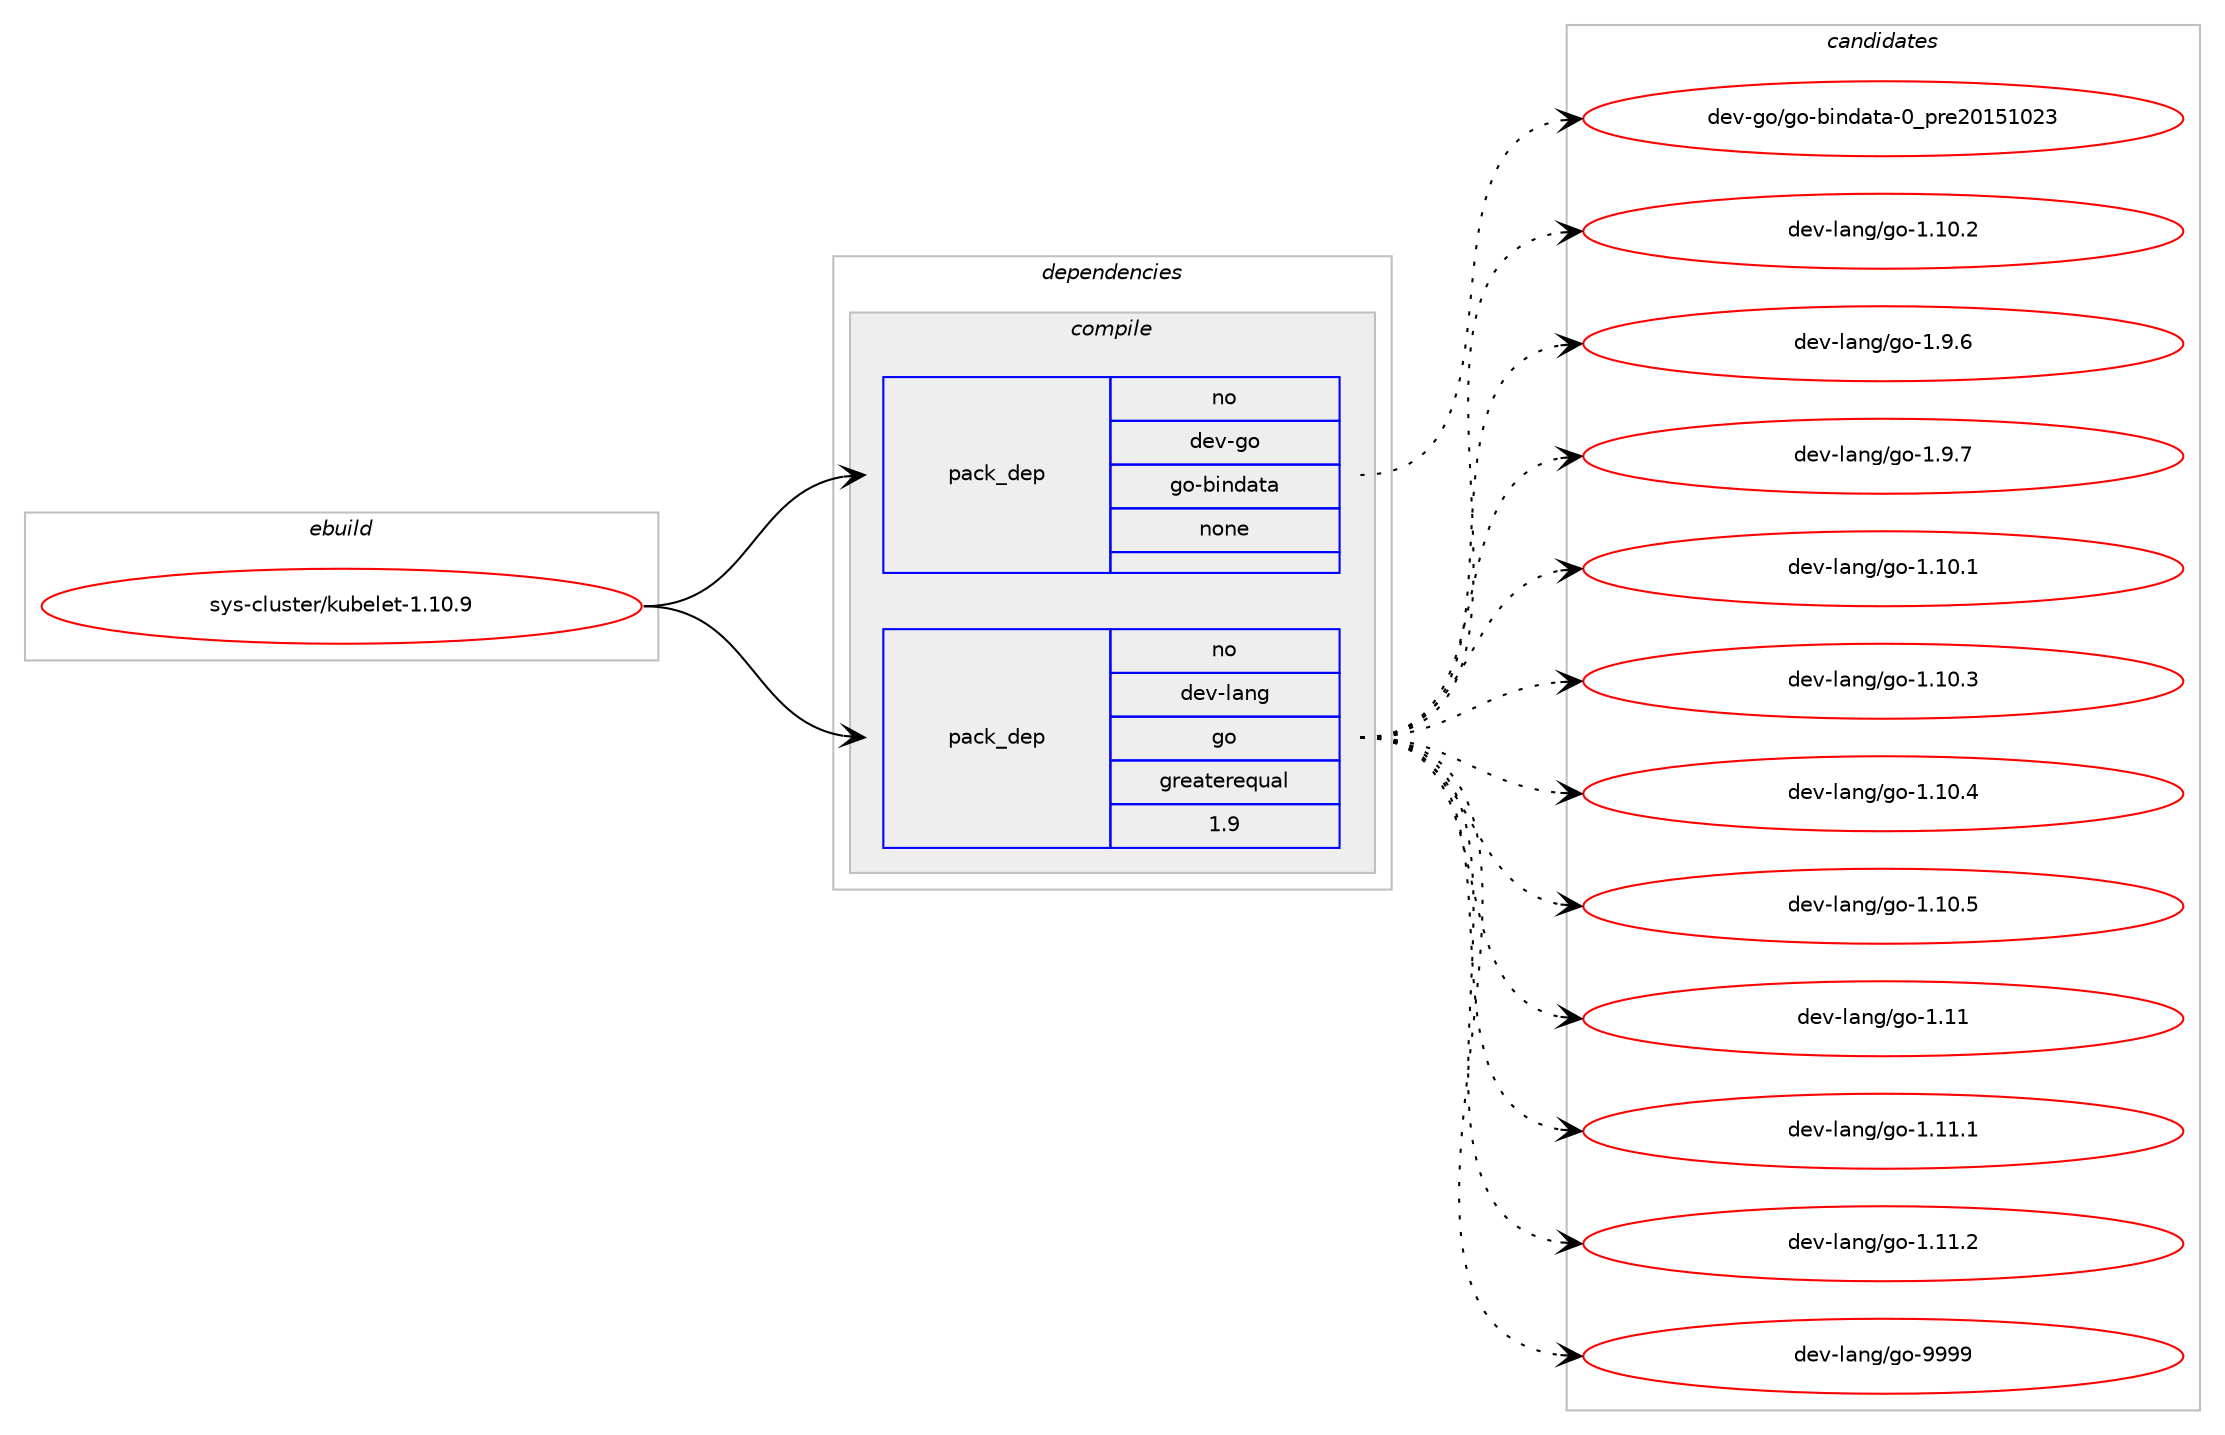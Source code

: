 digraph prolog {

# *************
# Graph options
# *************

newrank=true;
concentrate=true;
compound=true;
graph [rankdir=LR,fontname=Helvetica,fontsize=10,ranksep=1.5];#, ranksep=2.5, nodesep=0.2];
edge  [arrowhead=vee];
node  [fontname=Helvetica,fontsize=10];

# **********
# The ebuild
# **********

subgraph cluster_leftcol {
color=gray;
rank=same;
label=<<i>ebuild</i>>;
id [label="sys-cluster/kubelet-1.10.9", color=red, width=4, href="../sys-cluster/kubelet-1.10.9.svg"];
}

# ****************
# The dependencies
# ****************

subgraph cluster_midcol {
color=gray;
label=<<i>dependencies</i>>;
subgraph cluster_compile {
fillcolor="#eeeeee";
style=filled;
label=<<i>compile</i>>;
subgraph pack5458 {
dependency6784 [label=<<TABLE BORDER="0" CELLBORDER="1" CELLSPACING="0" CELLPADDING="4" WIDTH="220"><TR><TD ROWSPAN="6" CELLPADDING="30">pack_dep</TD></TR><TR><TD WIDTH="110">no</TD></TR><TR><TD>dev-go</TD></TR><TR><TD>go-bindata</TD></TR><TR><TD>none</TD></TR><TR><TD></TD></TR></TABLE>>, shape=none, color=blue];
}
id:e -> dependency6784:w [weight=20,style="solid",arrowhead="vee"];
subgraph pack5459 {
dependency6785 [label=<<TABLE BORDER="0" CELLBORDER="1" CELLSPACING="0" CELLPADDING="4" WIDTH="220"><TR><TD ROWSPAN="6" CELLPADDING="30">pack_dep</TD></TR><TR><TD WIDTH="110">no</TD></TR><TR><TD>dev-lang</TD></TR><TR><TD>go</TD></TR><TR><TD>greaterequal</TD></TR><TR><TD>1.9</TD></TR></TABLE>>, shape=none, color=blue];
}
id:e -> dependency6785:w [weight=20,style="solid",arrowhead="vee"];
}
subgraph cluster_compileandrun {
fillcolor="#eeeeee";
style=filled;
label=<<i>compile and run</i>>;
}
subgraph cluster_run {
fillcolor="#eeeeee";
style=filled;
label=<<i>run</i>>;
}
}

# **************
# The candidates
# **************

subgraph cluster_choices {
rank=same;
color=gray;
label=<<i>candidates</i>>;

subgraph choice5458 {
color=black;
nodesep=1;
choice1001011184510311147103111459810511010097116974548951121141015048495349485051 [label="dev-go/go-bindata-0_pre20151023", color=red, width=4,href="../dev-go/go-bindata-0_pre20151023.svg"];
dependency6784:e -> choice1001011184510311147103111459810511010097116974548951121141015048495349485051:w [style=dotted,weight="100"];
}
subgraph choice5459 {
color=black;
nodesep=1;
choice10010111845108971101034710311145494649484650 [label="dev-lang/go-1.10.2", color=red, width=4,href="../dev-lang/go-1.10.2.svg"];
choice100101118451089711010347103111454946574654 [label="dev-lang/go-1.9.6", color=red, width=4,href="../dev-lang/go-1.9.6.svg"];
choice100101118451089711010347103111454946574655 [label="dev-lang/go-1.9.7", color=red, width=4,href="../dev-lang/go-1.9.7.svg"];
choice10010111845108971101034710311145494649484649 [label="dev-lang/go-1.10.1", color=red, width=4,href="../dev-lang/go-1.10.1.svg"];
choice10010111845108971101034710311145494649484651 [label="dev-lang/go-1.10.3", color=red, width=4,href="../dev-lang/go-1.10.3.svg"];
choice10010111845108971101034710311145494649484652 [label="dev-lang/go-1.10.4", color=red, width=4,href="../dev-lang/go-1.10.4.svg"];
choice10010111845108971101034710311145494649484653 [label="dev-lang/go-1.10.5", color=red, width=4,href="../dev-lang/go-1.10.5.svg"];
choice1001011184510897110103471031114549464949 [label="dev-lang/go-1.11", color=red, width=4,href="../dev-lang/go-1.11.svg"];
choice10010111845108971101034710311145494649494649 [label="dev-lang/go-1.11.1", color=red, width=4,href="../dev-lang/go-1.11.1.svg"];
choice10010111845108971101034710311145494649494650 [label="dev-lang/go-1.11.2", color=red, width=4,href="../dev-lang/go-1.11.2.svg"];
choice1001011184510897110103471031114557575757 [label="dev-lang/go-9999", color=red, width=4,href="../dev-lang/go-9999.svg"];
dependency6785:e -> choice10010111845108971101034710311145494649484650:w [style=dotted,weight="100"];
dependency6785:e -> choice100101118451089711010347103111454946574654:w [style=dotted,weight="100"];
dependency6785:e -> choice100101118451089711010347103111454946574655:w [style=dotted,weight="100"];
dependency6785:e -> choice10010111845108971101034710311145494649484649:w [style=dotted,weight="100"];
dependency6785:e -> choice10010111845108971101034710311145494649484651:w [style=dotted,weight="100"];
dependency6785:e -> choice10010111845108971101034710311145494649484652:w [style=dotted,weight="100"];
dependency6785:e -> choice10010111845108971101034710311145494649484653:w [style=dotted,weight="100"];
dependency6785:e -> choice1001011184510897110103471031114549464949:w [style=dotted,weight="100"];
dependency6785:e -> choice10010111845108971101034710311145494649494649:w [style=dotted,weight="100"];
dependency6785:e -> choice10010111845108971101034710311145494649494650:w [style=dotted,weight="100"];
dependency6785:e -> choice1001011184510897110103471031114557575757:w [style=dotted,weight="100"];
}
}

}
